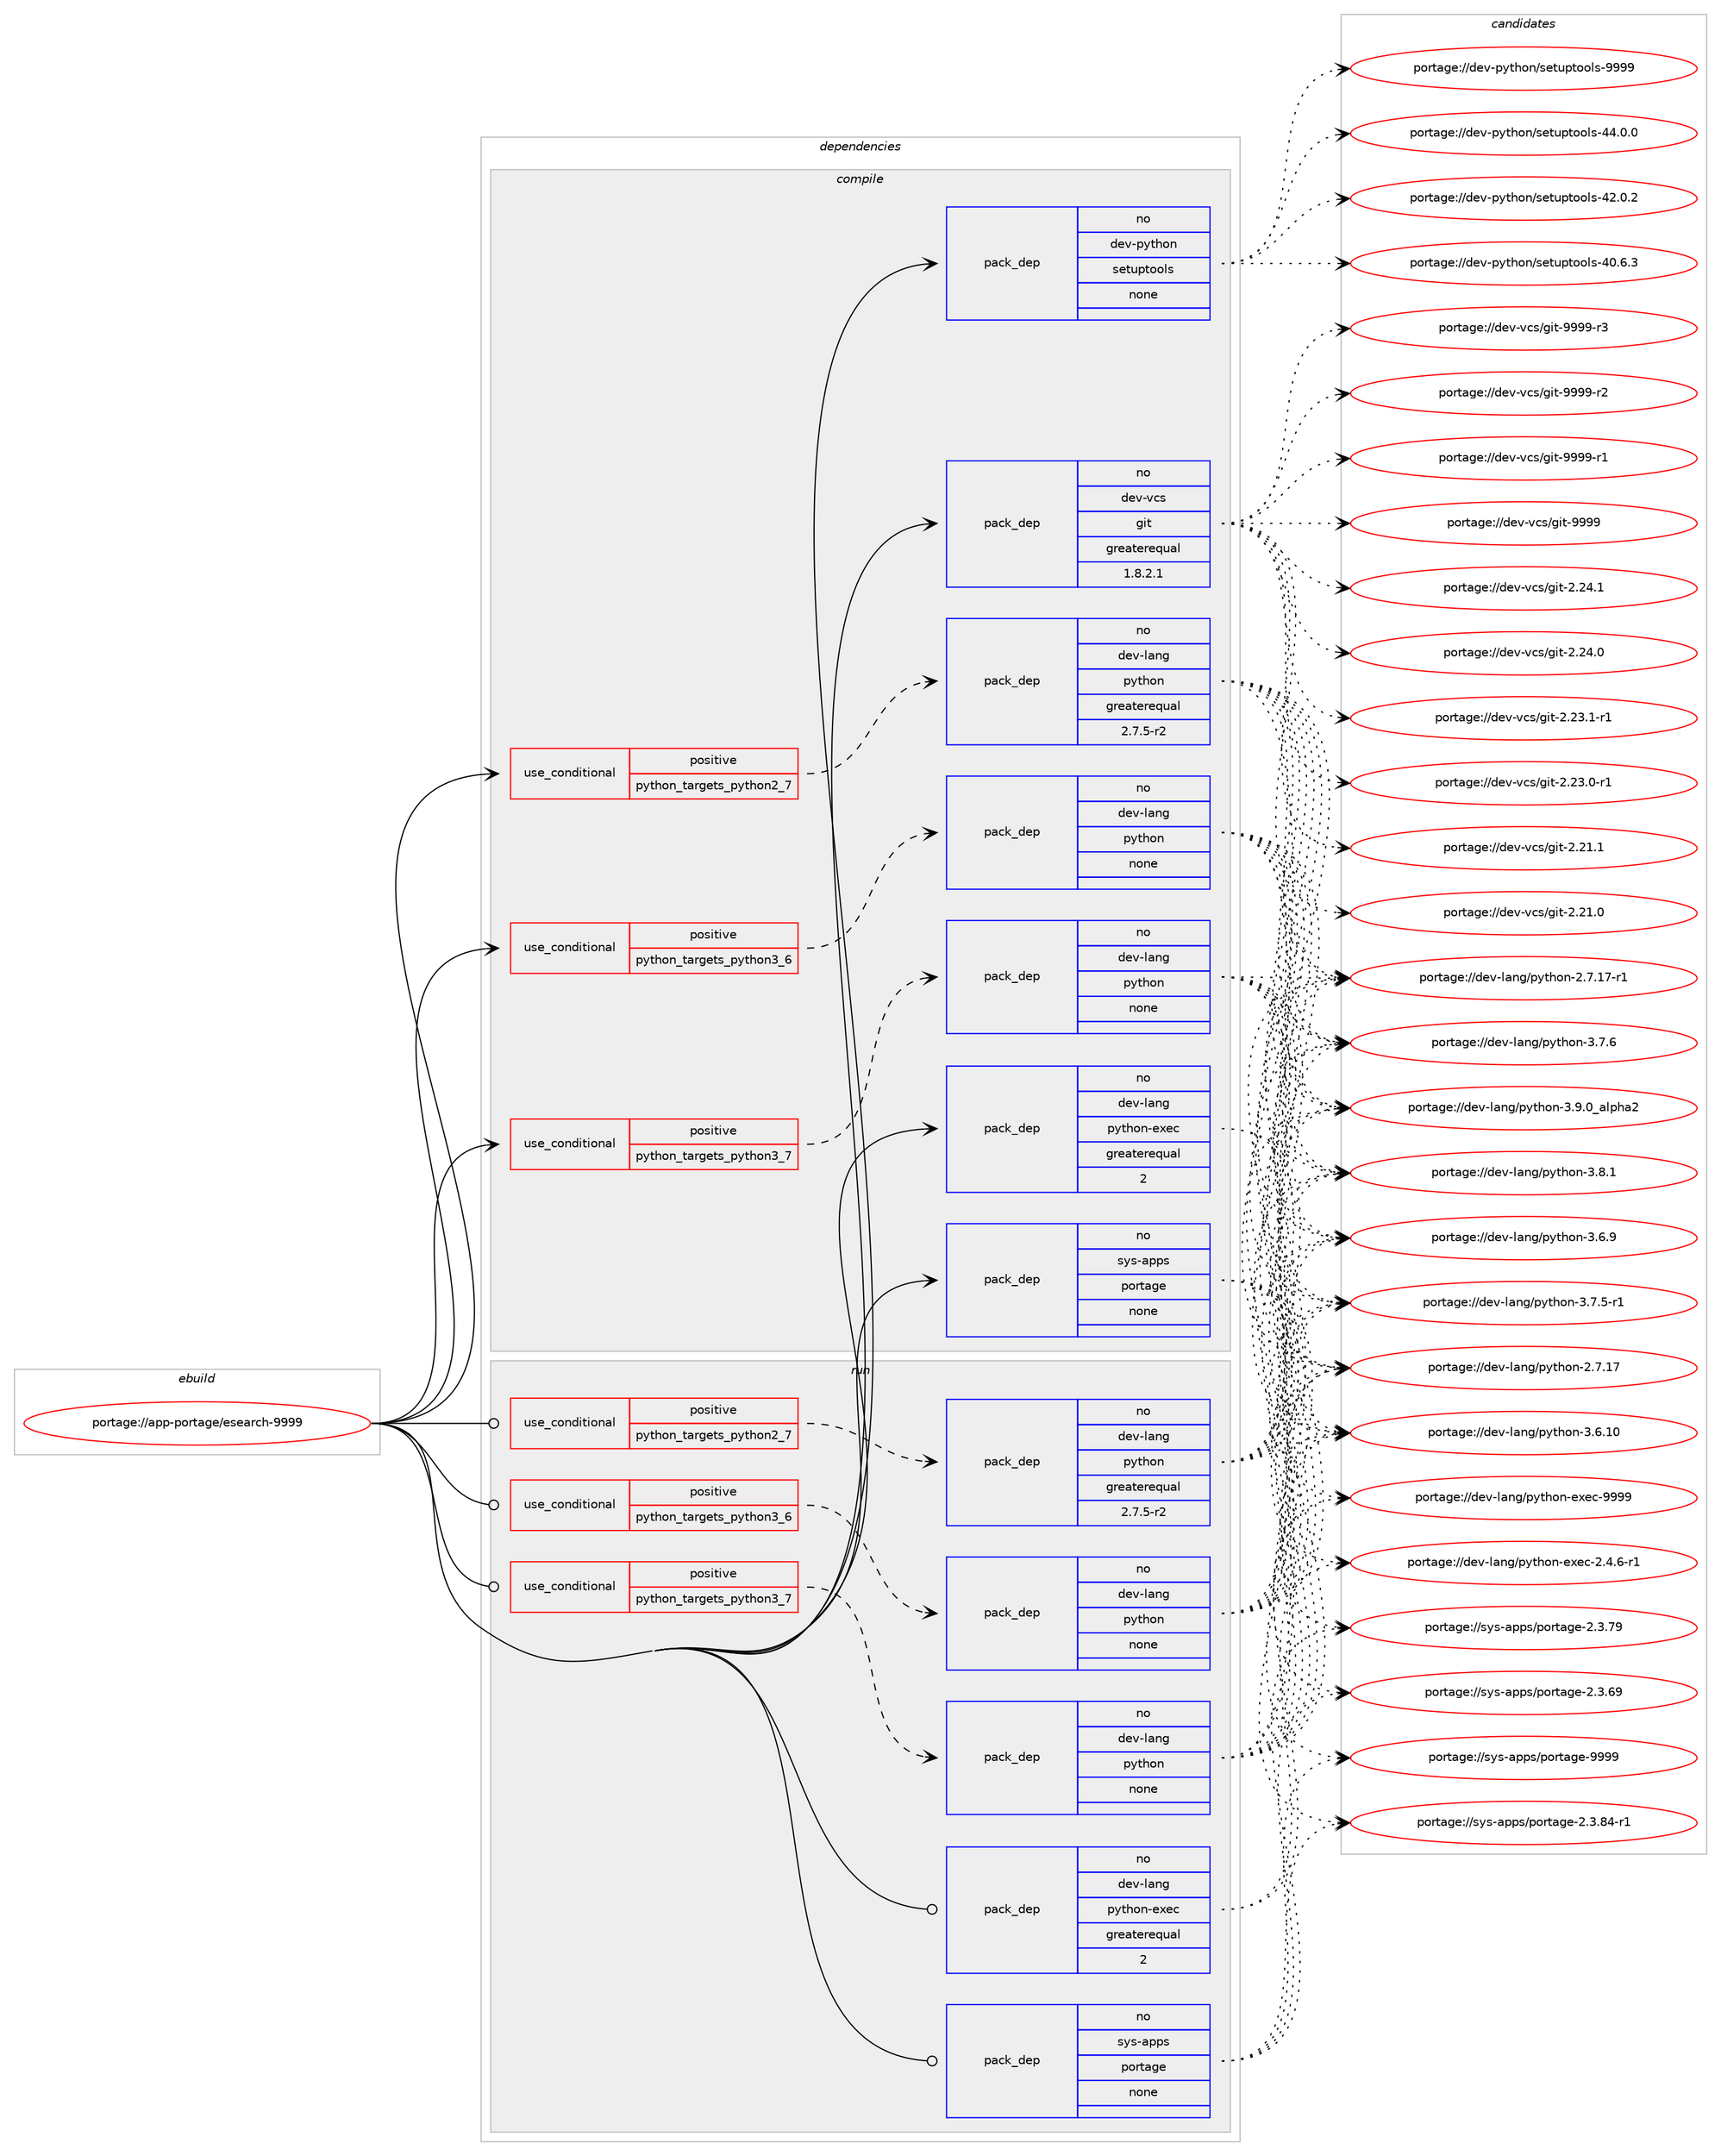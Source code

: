 digraph prolog {

# *************
# Graph options
# *************

newrank=true;
concentrate=true;
compound=true;
graph [rankdir=LR,fontname=Helvetica,fontsize=10,ranksep=1.5];#, ranksep=2.5, nodesep=0.2];
edge  [arrowhead=vee];
node  [fontname=Helvetica,fontsize=10];

# **********
# The ebuild
# **********

subgraph cluster_leftcol {
color=gray;
rank=same;
label=<<i>ebuild</i>>;
id [label="portage://app-portage/esearch-9999", color=red, width=4, href="../app-portage/esearch-9999.svg"];
}

# ****************
# The dependencies
# ****************

subgraph cluster_midcol {
color=gray;
label=<<i>dependencies</i>>;
subgraph cluster_compile {
fillcolor="#eeeeee";
style=filled;
label=<<i>compile</i>>;
subgraph cond141357 {
dependency602444 [label=<<TABLE BORDER="0" CELLBORDER="1" CELLSPACING="0" CELLPADDING="4"><TR><TD ROWSPAN="3" CELLPADDING="10">use_conditional</TD></TR><TR><TD>positive</TD></TR><TR><TD>python_targets_python2_7</TD></TR></TABLE>>, shape=none, color=red];
subgraph pack453038 {
dependency602445 [label=<<TABLE BORDER="0" CELLBORDER="1" CELLSPACING="0" CELLPADDING="4" WIDTH="220"><TR><TD ROWSPAN="6" CELLPADDING="30">pack_dep</TD></TR><TR><TD WIDTH="110">no</TD></TR><TR><TD>dev-lang</TD></TR><TR><TD>python</TD></TR><TR><TD>greaterequal</TD></TR><TR><TD>2.7.5-r2</TD></TR></TABLE>>, shape=none, color=blue];
}
dependency602444:e -> dependency602445:w [weight=20,style="dashed",arrowhead="vee"];
}
id:e -> dependency602444:w [weight=20,style="solid",arrowhead="vee"];
subgraph cond141358 {
dependency602446 [label=<<TABLE BORDER="0" CELLBORDER="1" CELLSPACING="0" CELLPADDING="4"><TR><TD ROWSPAN="3" CELLPADDING="10">use_conditional</TD></TR><TR><TD>positive</TD></TR><TR><TD>python_targets_python3_6</TD></TR></TABLE>>, shape=none, color=red];
subgraph pack453039 {
dependency602447 [label=<<TABLE BORDER="0" CELLBORDER="1" CELLSPACING="0" CELLPADDING="4" WIDTH="220"><TR><TD ROWSPAN="6" CELLPADDING="30">pack_dep</TD></TR><TR><TD WIDTH="110">no</TD></TR><TR><TD>dev-lang</TD></TR><TR><TD>python</TD></TR><TR><TD>none</TD></TR><TR><TD></TD></TR></TABLE>>, shape=none, color=blue];
}
dependency602446:e -> dependency602447:w [weight=20,style="dashed",arrowhead="vee"];
}
id:e -> dependency602446:w [weight=20,style="solid",arrowhead="vee"];
subgraph cond141359 {
dependency602448 [label=<<TABLE BORDER="0" CELLBORDER="1" CELLSPACING="0" CELLPADDING="4"><TR><TD ROWSPAN="3" CELLPADDING="10">use_conditional</TD></TR><TR><TD>positive</TD></TR><TR><TD>python_targets_python3_7</TD></TR></TABLE>>, shape=none, color=red];
subgraph pack453040 {
dependency602449 [label=<<TABLE BORDER="0" CELLBORDER="1" CELLSPACING="0" CELLPADDING="4" WIDTH="220"><TR><TD ROWSPAN="6" CELLPADDING="30">pack_dep</TD></TR><TR><TD WIDTH="110">no</TD></TR><TR><TD>dev-lang</TD></TR><TR><TD>python</TD></TR><TR><TD>none</TD></TR><TR><TD></TD></TR></TABLE>>, shape=none, color=blue];
}
dependency602448:e -> dependency602449:w [weight=20,style="dashed",arrowhead="vee"];
}
id:e -> dependency602448:w [weight=20,style="solid",arrowhead="vee"];
subgraph pack453041 {
dependency602450 [label=<<TABLE BORDER="0" CELLBORDER="1" CELLSPACING="0" CELLPADDING="4" WIDTH="220"><TR><TD ROWSPAN="6" CELLPADDING="30">pack_dep</TD></TR><TR><TD WIDTH="110">no</TD></TR><TR><TD>dev-lang</TD></TR><TR><TD>python-exec</TD></TR><TR><TD>greaterequal</TD></TR><TR><TD>2</TD></TR></TABLE>>, shape=none, color=blue];
}
id:e -> dependency602450:w [weight=20,style="solid",arrowhead="vee"];
subgraph pack453042 {
dependency602451 [label=<<TABLE BORDER="0" CELLBORDER="1" CELLSPACING="0" CELLPADDING="4" WIDTH="220"><TR><TD ROWSPAN="6" CELLPADDING="30">pack_dep</TD></TR><TR><TD WIDTH="110">no</TD></TR><TR><TD>dev-python</TD></TR><TR><TD>setuptools</TD></TR><TR><TD>none</TD></TR><TR><TD></TD></TR></TABLE>>, shape=none, color=blue];
}
id:e -> dependency602451:w [weight=20,style="solid",arrowhead="vee"];
subgraph pack453043 {
dependency602452 [label=<<TABLE BORDER="0" CELLBORDER="1" CELLSPACING="0" CELLPADDING="4" WIDTH="220"><TR><TD ROWSPAN="6" CELLPADDING="30">pack_dep</TD></TR><TR><TD WIDTH="110">no</TD></TR><TR><TD>dev-vcs</TD></TR><TR><TD>git</TD></TR><TR><TD>greaterequal</TD></TR><TR><TD>1.8.2.1</TD></TR></TABLE>>, shape=none, color=blue];
}
id:e -> dependency602452:w [weight=20,style="solid",arrowhead="vee"];
subgraph pack453044 {
dependency602453 [label=<<TABLE BORDER="0" CELLBORDER="1" CELLSPACING="0" CELLPADDING="4" WIDTH="220"><TR><TD ROWSPAN="6" CELLPADDING="30">pack_dep</TD></TR><TR><TD WIDTH="110">no</TD></TR><TR><TD>sys-apps</TD></TR><TR><TD>portage</TD></TR><TR><TD>none</TD></TR><TR><TD></TD></TR></TABLE>>, shape=none, color=blue];
}
id:e -> dependency602453:w [weight=20,style="solid",arrowhead="vee"];
}
subgraph cluster_compileandrun {
fillcolor="#eeeeee";
style=filled;
label=<<i>compile and run</i>>;
}
subgraph cluster_run {
fillcolor="#eeeeee";
style=filled;
label=<<i>run</i>>;
subgraph cond141360 {
dependency602454 [label=<<TABLE BORDER="0" CELLBORDER="1" CELLSPACING="0" CELLPADDING="4"><TR><TD ROWSPAN="3" CELLPADDING="10">use_conditional</TD></TR><TR><TD>positive</TD></TR><TR><TD>python_targets_python2_7</TD></TR></TABLE>>, shape=none, color=red];
subgraph pack453045 {
dependency602455 [label=<<TABLE BORDER="0" CELLBORDER="1" CELLSPACING="0" CELLPADDING="4" WIDTH="220"><TR><TD ROWSPAN="6" CELLPADDING="30">pack_dep</TD></TR><TR><TD WIDTH="110">no</TD></TR><TR><TD>dev-lang</TD></TR><TR><TD>python</TD></TR><TR><TD>greaterequal</TD></TR><TR><TD>2.7.5-r2</TD></TR></TABLE>>, shape=none, color=blue];
}
dependency602454:e -> dependency602455:w [weight=20,style="dashed",arrowhead="vee"];
}
id:e -> dependency602454:w [weight=20,style="solid",arrowhead="odot"];
subgraph cond141361 {
dependency602456 [label=<<TABLE BORDER="0" CELLBORDER="1" CELLSPACING="0" CELLPADDING="4"><TR><TD ROWSPAN="3" CELLPADDING="10">use_conditional</TD></TR><TR><TD>positive</TD></TR><TR><TD>python_targets_python3_6</TD></TR></TABLE>>, shape=none, color=red];
subgraph pack453046 {
dependency602457 [label=<<TABLE BORDER="0" CELLBORDER="1" CELLSPACING="0" CELLPADDING="4" WIDTH="220"><TR><TD ROWSPAN="6" CELLPADDING="30">pack_dep</TD></TR><TR><TD WIDTH="110">no</TD></TR><TR><TD>dev-lang</TD></TR><TR><TD>python</TD></TR><TR><TD>none</TD></TR><TR><TD></TD></TR></TABLE>>, shape=none, color=blue];
}
dependency602456:e -> dependency602457:w [weight=20,style="dashed",arrowhead="vee"];
}
id:e -> dependency602456:w [weight=20,style="solid",arrowhead="odot"];
subgraph cond141362 {
dependency602458 [label=<<TABLE BORDER="0" CELLBORDER="1" CELLSPACING="0" CELLPADDING="4"><TR><TD ROWSPAN="3" CELLPADDING="10">use_conditional</TD></TR><TR><TD>positive</TD></TR><TR><TD>python_targets_python3_7</TD></TR></TABLE>>, shape=none, color=red];
subgraph pack453047 {
dependency602459 [label=<<TABLE BORDER="0" CELLBORDER="1" CELLSPACING="0" CELLPADDING="4" WIDTH="220"><TR><TD ROWSPAN="6" CELLPADDING="30">pack_dep</TD></TR><TR><TD WIDTH="110">no</TD></TR><TR><TD>dev-lang</TD></TR><TR><TD>python</TD></TR><TR><TD>none</TD></TR><TR><TD></TD></TR></TABLE>>, shape=none, color=blue];
}
dependency602458:e -> dependency602459:w [weight=20,style="dashed",arrowhead="vee"];
}
id:e -> dependency602458:w [weight=20,style="solid",arrowhead="odot"];
subgraph pack453048 {
dependency602460 [label=<<TABLE BORDER="0" CELLBORDER="1" CELLSPACING="0" CELLPADDING="4" WIDTH="220"><TR><TD ROWSPAN="6" CELLPADDING="30">pack_dep</TD></TR><TR><TD WIDTH="110">no</TD></TR><TR><TD>dev-lang</TD></TR><TR><TD>python-exec</TD></TR><TR><TD>greaterequal</TD></TR><TR><TD>2</TD></TR></TABLE>>, shape=none, color=blue];
}
id:e -> dependency602460:w [weight=20,style="solid",arrowhead="odot"];
subgraph pack453049 {
dependency602461 [label=<<TABLE BORDER="0" CELLBORDER="1" CELLSPACING="0" CELLPADDING="4" WIDTH="220"><TR><TD ROWSPAN="6" CELLPADDING="30">pack_dep</TD></TR><TR><TD WIDTH="110">no</TD></TR><TR><TD>sys-apps</TD></TR><TR><TD>portage</TD></TR><TR><TD>none</TD></TR><TR><TD></TD></TR></TABLE>>, shape=none, color=blue];
}
id:e -> dependency602461:w [weight=20,style="solid",arrowhead="odot"];
}
}

# **************
# The candidates
# **************

subgraph cluster_choices {
rank=same;
color=gray;
label=<<i>candidates</i>>;

subgraph choice453038 {
color=black;
nodesep=1;
choice10010111845108971101034711212111610411111045514657464895971081121049750 [label="portage://dev-lang/python-3.9.0_alpha2", color=red, width=4,href="../dev-lang/python-3.9.0_alpha2.svg"];
choice100101118451089711010347112121116104111110455146564649 [label="portage://dev-lang/python-3.8.1", color=red, width=4,href="../dev-lang/python-3.8.1.svg"];
choice100101118451089711010347112121116104111110455146554654 [label="portage://dev-lang/python-3.7.6", color=red, width=4,href="../dev-lang/python-3.7.6.svg"];
choice1001011184510897110103471121211161041111104551465546534511449 [label="portage://dev-lang/python-3.7.5-r1", color=red, width=4,href="../dev-lang/python-3.7.5-r1.svg"];
choice100101118451089711010347112121116104111110455146544657 [label="portage://dev-lang/python-3.6.9", color=red, width=4,href="../dev-lang/python-3.6.9.svg"];
choice10010111845108971101034711212111610411111045514654464948 [label="portage://dev-lang/python-3.6.10", color=red, width=4,href="../dev-lang/python-3.6.10.svg"];
choice100101118451089711010347112121116104111110455046554649554511449 [label="portage://dev-lang/python-2.7.17-r1", color=red, width=4,href="../dev-lang/python-2.7.17-r1.svg"];
choice10010111845108971101034711212111610411111045504655464955 [label="portage://dev-lang/python-2.7.17", color=red, width=4,href="../dev-lang/python-2.7.17.svg"];
dependency602445:e -> choice10010111845108971101034711212111610411111045514657464895971081121049750:w [style=dotted,weight="100"];
dependency602445:e -> choice100101118451089711010347112121116104111110455146564649:w [style=dotted,weight="100"];
dependency602445:e -> choice100101118451089711010347112121116104111110455146554654:w [style=dotted,weight="100"];
dependency602445:e -> choice1001011184510897110103471121211161041111104551465546534511449:w [style=dotted,weight="100"];
dependency602445:e -> choice100101118451089711010347112121116104111110455146544657:w [style=dotted,weight="100"];
dependency602445:e -> choice10010111845108971101034711212111610411111045514654464948:w [style=dotted,weight="100"];
dependency602445:e -> choice100101118451089711010347112121116104111110455046554649554511449:w [style=dotted,weight="100"];
dependency602445:e -> choice10010111845108971101034711212111610411111045504655464955:w [style=dotted,weight="100"];
}
subgraph choice453039 {
color=black;
nodesep=1;
choice10010111845108971101034711212111610411111045514657464895971081121049750 [label="portage://dev-lang/python-3.9.0_alpha2", color=red, width=4,href="../dev-lang/python-3.9.0_alpha2.svg"];
choice100101118451089711010347112121116104111110455146564649 [label="portage://dev-lang/python-3.8.1", color=red, width=4,href="../dev-lang/python-3.8.1.svg"];
choice100101118451089711010347112121116104111110455146554654 [label="portage://dev-lang/python-3.7.6", color=red, width=4,href="../dev-lang/python-3.7.6.svg"];
choice1001011184510897110103471121211161041111104551465546534511449 [label="portage://dev-lang/python-3.7.5-r1", color=red, width=4,href="../dev-lang/python-3.7.5-r1.svg"];
choice100101118451089711010347112121116104111110455146544657 [label="portage://dev-lang/python-3.6.9", color=red, width=4,href="../dev-lang/python-3.6.9.svg"];
choice10010111845108971101034711212111610411111045514654464948 [label="portage://dev-lang/python-3.6.10", color=red, width=4,href="../dev-lang/python-3.6.10.svg"];
choice100101118451089711010347112121116104111110455046554649554511449 [label="portage://dev-lang/python-2.7.17-r1", color=red, width=4,href="../dev-lang/python-2.7.17-r1.svg"];
choice10010111845108971101034711212111610411111045504655464955 [label="portage://dev-lang/python-2.7.17", color=red, width=4,href="../dev-lang/python-2.7.17.svg"];
dependency602447:e -> choice10010111845108971101034711212111610411111045514657464895971081121049750:w [style=dotted,weight="100"];
dependency602447:e -> choice100101118451089711010347112121116104111110455146564649:w [style=dotted,weight="100"];
dependency602447:e -> choice100101118451089711010347112121116104111110455146554654:w [style=dotted,weight="100"];
dependency602447:e -> choice1001011184510897110103471121211161041111104551465546534511449:w [style=dotted,weight="100"];
dependency602447:e -> choice100101118451089711010347112121116104111110455146544657:w [style=dotted,weight="100"];
dependency602447:e -> choice10010111845108971101034711212111610411111045514654464948:w [style=dotted,weight="100"];
dependency602447:e -> choice100101118451089711010347112121116104111110455046554649554511449:w [style=dotted,weight="100"];
dependency602447:e -> choice10010111845108971101034711212111610411111045504655464955:w [style=dotted,weight="100"];
}
subgraph choice453040 {
color=black;
nodesep=1;
choice10010111845108971101034711212111610411111045514657464895971081121049750 [label="portage://dev-lang/python-3.9.0_alpha2", color=red, width=4,href="../dev-lang/python-3.9.0_alpha2.svg"];
choice100101118451089711010347112121116104111110455146564649 [label="portage://dev-lang/python-3.8.1", color=red, width=4,href="../dev-lang/python-3.8.1.svg"];
choice100101118451089711010347112121116104111110455146554654 [label="portage://dev-lang/python-3.7.6", color=red, width=4,href="../dev-lang/python-3.7.6.svg"];
choice1001011184510897110103471121211161041111104551465546534511449 [label="portage://dev-lang/python-3.7.5-r1", color=red, width=4,href="../dev-lang/python-3.7.5-r1.svg"];
choice100101118451089711010347112121116104111110455146544657 [label="portage://dev-lang/python-3.6.9", color=red, width=4,href="../dev-lang/python-3.6.9.svg"];
choice10010111845108971101034711212111610411111045514654464948 [label="portage://dev-lang/python-3.6.10", color=red, width=4,href="../dev-lang/python-3.6.10.svg"];
choice100101118451089711010347112121116104111110455046554649554511449 [label="portage://dev-lang/python-2.7.17-r1", color=red, width=4,href="../dev-lang/python-2.7.17-r1.svg"];
choice10010111845108971101034711212111610411111045504655464955 [label="portage://dev-lang/python-2.7.17", color=red, width=4,href="../dev-lang/python-2.7.17.svg"];
dependency602449:e -> choice10010111845108971101034711212111610411111045514657464895971081121049750:w [style=dotted,weight="100"];
dependency602449:e -> choice100101118451089711010347112121116104111110455146564649:w [style=dotted,weight="100"];
dependency602449:e -> choice100101118451089711010347112121116104111110455146554654:w [style=dotted,weight="100"];
dependency602449:e -> choice1001011184510897110103471121211161041111104551465546534511449:w [style=dotted,weight="100"];
dependency602449:e -> choice100101118451089711010347112121116104111110455146544657:w [style=dotted,weight="100"];
dependency602449:e -> choice10010111845108971101034711212111610411111045514654464948:w [style=dotted,weight="100"];
dependency602449:e -> choice100101118451089711010347112121116104111110455046554649554511449:w [style=dotted,weight="100"];
dependency602449:e -> choice10010111845108971101034711212111610411111045504655464955:w [style=dotted,weight="100"];
}
subgraph choice453041 {
color=black;
nodesep=1;
choice10010111845108971101034711212111610411111045101120101994557575757 [label="portage://dev-lang/python-exec-9999", color=red, width=4,href="../dev-lang/python-exec-9999.svg"];
choice10010111845108971101034711212111610411111045101120101994550465246544511449 [label="portage://dev-lang/python-exec-2.4.6-r1", color=red, width=4,href="../dev-lang/python-exec-2.4.6-r1.svg"];
dependency602450:e -> choice10010111845108971101034711212111610411111045101120101994557575757:w [style=dotted,weight="100"];
dependency602450:e -> choice10010111845108971101034711212111610411111045101120101994550465246544511449:w [style=dotted,weight="100"];
}
subgraph choice453042 {
color=black;
nodesep=1;
choice10010111845112121116104111110471151011161171121161111111081154557575757 [label="portage://dev-python/setuptools-9999", color=red, width=4,href="../dev-python/setuptools-9999.svg"];
choice100101118451121211161041111104711510111611711211611111110811545525246484648 [label="portage://dev-python/setuptools-44.0.0", color=red, width=4,href="../dev-python/setuptools-44.0.0.svg"];
choice100101118451121211161041111104711510111611711211611111110811545525046484650 [label="portage://dev-python/setuptools-42.0.2", color=red, width=4,href="../dev-python/setuptools-42.0.2.svg"];
choice100101118451121211161041111104711510111611711211611111110811545524846544651 [label="portage://dev-python/setuptools-40.6.3", color=red, width=4,href="../dev-python/setuptools-40.6.3.svg"];
dependency602451:e -> choice10010111845112121116104111110471151011161171121161111111081154557575757:w [style=dotted,weight="100"];
dependency602451:e -> choice100101118451121211161041111104711510111611711211611111110811545525246484648:w [style=dotted,weight="100"];
dependency602451:e -> choice100101118451121211161041111104711510111611711211611111110811545525046484650:w [style=dotted,weight="100"];
dependency602451:e -> choice100101118451121211161041111104711510111611711211611111110811545524846544651:w [style=dotted,weight="100"];
}
subgraph choice453043 {
color=black;
nodesep=1;
choice10010111845118991154710310511645575757574511451 [label="portage://dev-vcs/git-9999-r3", color=red, width=4,href="../dev-vcs/git-9999-r3.svg"];
choice10010111845118991154710310511645575757574511450 [label="portage://dev-vcs/git-9999-r2", color=red, width=4,href="../dev-vcs/git-9999-r2.svg"];
choice10010111845118991154710310511645575757574511449 [label="portage://dev-vcs/git-9999-r1", color=red, width=4,href="../dev-vcs/git-9999-r1.svg"];
choice1001011184511899115471031051164557575757 [label="portage://dev-vcs/git-9999", color=red, width=4,href="../dev-vcs/git-9999.svg"];
choice10010111845118991154710310511645504650524649 [label="portage://dev-vcs/git-2.24.1", color=red, width=4,href="../dev-vcs/git-2.24.1.svg"];
choice10010111845118991154710310511645504650524648 [label="portage://dev-vcs/git-2.24.0", color=red, width=4,href="../dev-vcs/git-2.24.0.svg"];
choice100101118451189911547103105116455046505146494511449 [label="portage://dev-vcs/git-2.23.1-r1", color=red, width=4,href="../dev-vcs/git-2.23.1-r1.svg"];
choice100101118451189911547103105116455046505146484511449 [label="portage://dev-vcs/git-2.23.0-r1", color=red, width=4,href="../dev-vcs/git-2.23.0-r1.svg"];
choice10010111845118991154710310511645504650494649 [label="portage://dev-vcs/git-2.21.1", color=red, width=4,href="../dev-vcs/git-2.21.1.svg"];
choice10010111845118991154710310511645504650494648 [label="portage://dev-vcs/git-2.21.0", color=red, width=4,href="../dev-vcs/git-2.21.0.svg"];
dependency602452:e -> choice10010111845118991154710310511645575757574511451:w [style=dotted,weight="100"];
dependency602452:e -> choice10010111845118991154710310511645575757574511450:w [style=dotted,weight="100"];
dependency602452:e -> choice10010111845118991154710310511645575757574511449:w [style=dotted,weight="100"];
dependency602452:e -> choice1001011184511899115471031051164557575757:w [style=dotted,weight="100"];
dependency602452:e -> choice10010111845118991154710310511645504650524649:w [style=dotted,weight="100"];
dependency602452:e -> choice10010111845118991154710310511645504650524648:w [style=dotted,weight="100"];
dependency602452:e -> choice100101118451189911547103105116455046505146494511449:w [style=dotted,weight="100"];
dependency602452:e -> choice100101118451189911547103105116455046505146484511449:w [style=dotted,weight="100"];
dependency602452:e -> choice10010111845118991154710310511645504650494649:w [style=dotted,weight="100"];
dependency602452:e -> choice10010111845118991154710310511645504650494648:w [style=dotted,weight="100"];
}
subgraph choice453044 {
color=black;
nodesep=1;
choice115121115459711211211547112111114116971031014557575757 [label="portage://sys-apps/portage-9999", color=red, width=4,href="../sys-apps/portage-9999.svg"];
choice11512111545971121121154711211111411697103101455046514656524511449 [label="portage://sys-apps/portage-2.3.84-r1", color=red, width=4,href="../sys-apps/portage-2.3.84-r1.svg"];
choice1151211154597112112115471121111141169710310145504651465557 [label="portage://sys-apps/portage-2.3.79", color=red, width=4,href="../sys-apps/portage-2.3.79.svg"];
choice1151211154597112112115471121111141169710310145504651465457 [label="portage://sys-apps/portage-2.3.69", color=red, width=4,href="../sys-apps/portage-2.3.69.svg"];
dependency602453:e -> choice115121115459711211211547112111114116971031014557575757:w [style=dotted,weight="100"];
dependency602453:e -> choice11512111545971121121154711211111411697103101455046514656524511449:w [style=dotted,weight="100"];
dependency602453:e -> choice1151211154597112112115471121111141169710310145504651465557:w [style=dotted,weight="100"];
dependency602453:e -> choice1151211154597112112115471121111141169710310145504651465457:w [style=dotted,weight="100"];
}
subgraph choice453045 {
color=black;
nodesep=1;
choice10010111845108971101034711212111610411111045514657464895971081121049750 [label="portage://dev-lang/python-3.9.0_alpha2", color=red, width=4,href="../dev-lang/python-3.9.0_alpha2.svg"];
choice100101118451089711010347112121116104111110455146564649 [label="portage://dev-lang/python-3.8.1", color=red, width=4,href="../dev-lang/python-3.8.1.svg"];
choice100101118451089711010347112121116104111110455146554654 [label="portage://dev-lang/python-3.7.6", color=red, width=4,href="../dev-lang/python-3.7.6.svg"];
choice1001011184510897110103471121211161041111104551465546534511449 [label="portage://dev-lang/python-3.7.5-r1", color=red, width=4,href="../dev-lang/python-3.7.5-r1.svg"];
choice100101118451089711010347112121116104111110455146544657 [label="portage://dev-lang/python-3.6.9", color=red, width=4,href="../dev-lang/python-3.6.9.svg"];
choice10010111845108971101034711212111610411111045514654464948 [label="portage://dev-lang/python-3.6.10", color=red, width=4,href="../dev-lang/python-3.6.10.svg"];
choice100101118451089711010347112121116104111110455046554649554511449 [label="portage://dev-lang/python-2.7.17-r1", color=red, width=4,href="../dev-lang/python-2.7.17-r1.svg"];
choice10010111845108971101034711212111610411111045504655464955 [label="portage://dev-lang/python-2.7.17", color=red, width=4,href="../dev-lang/python-2.7.17.svg"];
dependency602455:e -> choice10010111845108971101034711212111610411111045514657464895971081121049750:w [style=dotted,weight="100"];
dependency602455:e -> choice100101118451089711010347112121116104111110455146564649:w [style=dotted,weight="100"];
dependency602455:e -> choice100101118451089711010347112121116104111110455146554654:w [style=dotted,weight="100"];
dependency602455:e -> choice1001011184510897110103471121211161041111104551465546534511449:w [style=dotted,weight="100"];
dependency602455:e -> choice100101118451089711010347112121116104111110455146544657:w [style=dotted,weight="100"];
dependency602455:e -> choice10010111845108971101034711212111610411111045514654464948:w [style=dotted,weight="100"];
dependency602455:e -> choice100101118451089711010347112121116104111110455046554649554511449:w [style=dotted,weight="100"];
dependency602455:e -> choice10010111845108971101034711212111610411111045504655464955:w [style=dotted,weight="100"];
}
subgraph choice453046 {
color=black;
nodesep=1;
choice10010111845108971101034711212111610411111045514657464895971081121049750 [label="portage://dev-lang/python-3.9.0_alpha2", color=red, width=4,href="../dev-lang/python-3.9.0_alpha2.svg"];
choice100101118451089711010347112121116104111110455146564649 [label="portage://dev-lang/python-3.8.1", color=red, width=4,href="../dev-lang/python-3.8.1.svg"];
choice100101118451089711010347112121116104111110455146554654 [label="portage://dev-lang/python-3.7.6", color=red, width=4,href="../dev-lang/python-3.7.6.svg"];
choice1001011184510897110103471121211161041111104551465546534511449 [label="portage://dev-lang/python-3.7.5-r1", color=red, width=4,href="../dev-lang/python-3.7.5-r1.svg"];
choice100101118451089711010347112121116104111110455146544657 [label="portage://dev-lang/python-3.6.9", color=red, width=4,href="../dev-lang/python-3.6.9.svg"];
choice10010111845108971101034711212111610411111045514654464948 [label="portage://dev-lang/python-3.6.10", color=red, width=4,href="../dev-lang/python-3.6.10.svg"];
choice100101118451089711010347112121116104111110455046554649554511449 [label="portage://dev-lang/python-2.7.17-r1", color=red, width=4,href="../dev-lang/python-2.7.17-r1.svg"];
choice10010111845108971101034711212111610411111045504655464955 [label="portage://dev-lang/python-2.7.17", color=red, width=4,href="../dev-lang/python-2.7.17.svg"];
dependency602457:e -> choice10010111845108971101034711212111610411111045514657464895971081121049750:w [style=dotted,weight="100"];
dependency602457:e -> choice100101118451089711010347112121116104111110455146564649:w [style=dotted,weight="100"];
dependency602457:e -> choice100101118451089711010347112121116104111110455146554654:w [style=dotted,weight="100"];
dependency602457:e -> choice1001011184510897110103471121211161041111104551465546534511449:w [style=dotted,weight="100"];
dependency602457:e -> choice100101118451089711010347112121116104111110455146544657:w [style=dotted,weight="100"];
dependency602457:e -> choice10010111845108971101034711212111610411111045514654464948:w [style=dotted,weight="100"];
dependency602457:e -> choice100101118451089711010347112121116104111110455046554649554511449:w [style=dotted,weight="100"];
dependency602457:e -> choice10010111845108971101034711212111610411111045504655464955:w [style=dotted,weight="100"];
}
subgraph choice453047 {
color=black;
nodesep=1;
choice10010111845108971101034711212111610411111045514657464895971081121049750 [label="portage://dev-lang/python-3.9.0_alpha2", color=red, width=4,href="../dev-lang/python-3.9.0_alpha2.svg"];
choice100101118451089711010347112121116104111110455146564649 [label="portage://dev-lang/python-3.8.1", color=red, width=4,href="../dev-lang/python-3.8.1.svg"];
choice100101118451089711010347112121116104111110455146554654 [label="portage://dev-lang/python-3.7.6", color=red, width=4,href="../dev-lang/python-3.7.6.svg"];
choice1001011184510897110103471121211161041111104551465546534511449 [label="portage://dev-lang/python-3.7.5-r1", color=red, width=4,href="../dev-lang/python-3.7.5-r1.svg"];
choice100101118451089711010347112121116104111110455146544657 [label="portage://dev-lang/python-3.6.9", color=red, width=4,href="../dev-lang/python-3.6.9.svg"];
choice10010111845108971101034711212111610411111045514654464948 [label="portage://dev-lang/python-3.6.10", color=red, width=4,href="../dev-lang/python-3.6.10.svg"];
choice100101118451089711010347112121116104111110455046554649554511449 [label="portage://dev-lang/python-2.7.17-r1", color=red, width=4,href="../dev-lang/python-2.7.17-r1.svg"];
choice10010111845108971101034711212111610411111045504655464955 [label="portage://dev-lang/python-2.7.17", color=red, width=4,href="../dev-lang/python-2.7.17.svg"];
dependency602459:e -> choice10010111845108971101034711212111610411111045514657464895971081121049750:w [style=dotted,weight="100"];
dependency602459:e -> choice100101118451089711010347112121116104111110455146564649:w [style=dotted,weight="100"];
dependency602459:e -> choice100101118451089711010347112121116104111110455146554654:w [style=dotted,weight="100"];
dependency602459:e -> choice1001011184510897110103471121211161041111104551465546534511449:w [style=dotted,weight="100"];
dependency602459:e -> choice100101118451089711010347112121116104111110455146544657:w [style=dotted,weight="100"];
dependency602459:e -> choice10010111845108971101034711212111610411111045514654464948:w [style=dotted,weight="100"];
dependency602459:e -> choice100101118451089711010347112121116104111110455046554649554511449:w [style=dotted,weight="100"];
dependency602459:e -> choice10010111845108971101034711212111610411111045504655464955:w [style=dotted,weight="100"];
}
subgraph choice453048 {
color=black;
nodesep=1;
choice10010111845108971101034711212111610411111045101120101994557575757 [label="portage://dev-lang/python-exec-9999", color=red, width=4,href="../dev-lang/python-exec-9999.svg"];
choice10010111845108971101034711212111610411111045101120101994550465246544511449 [label="portage://dev-lang/python-exec-2.4.6-r1", color=red, width=4,href="../dev-lang/python-exec-2.4.6-r1.svg"];
dependency602460:e -> choice10010111845108971101034711212111610411111045101120101994557575757:w [style=dotted,weight="100"];
dependency602460:e -> choice10010111845108971101034711212111610411111045101120101994550465246544511449:w [style=dotted,weight="100"];
}
subgraph choice453049 {
color=black;
nodesep=1;
choice115121115459711211211547112111114116971031014557575757 [label="portage://sys-apps/portage-9999", color=red, width=4,href="../sys-apps/portage-9999.svg"];
choice11512111545971121121154711211111411697103101455046514656524511449 [label="portage://sys-apps/portage-2.3.84-r1", color=red, width=4,href="../sys-apps/portage-2.3.84-r1.svg"];
choice1151211154597112112115471121111141169710310145504651465557 [label="portage://sys-apps/portage-2.3.79", color=red, width=4,href="../sys-apps/portage-2.3.79.svg"];
choice1151211154597112112115471121111141169710310145504651465457 [label="portage://sys-apps/portage-2.3.69", color=red, width=4,href="../sys-apps/portage-2.3.69.svg"];
dependency602461:e -> choice115121115459711211211547112111114116971031014557575757:w [style=dotted,weight="100"];
dependency602461:e -> choice11512111545971121121154711211111411697103101455046514656524511449:w [style=dotted,weight="100"];
dependency602461:e -> choice1151211154597112112115471121111141169710310145504651465557:w [style=dotted,weight="100"];
dependency602461:e -> choice1151211154597112112115471121111141169710310145504651465457:w [style=dotted,weight="100"];
}
}

}
